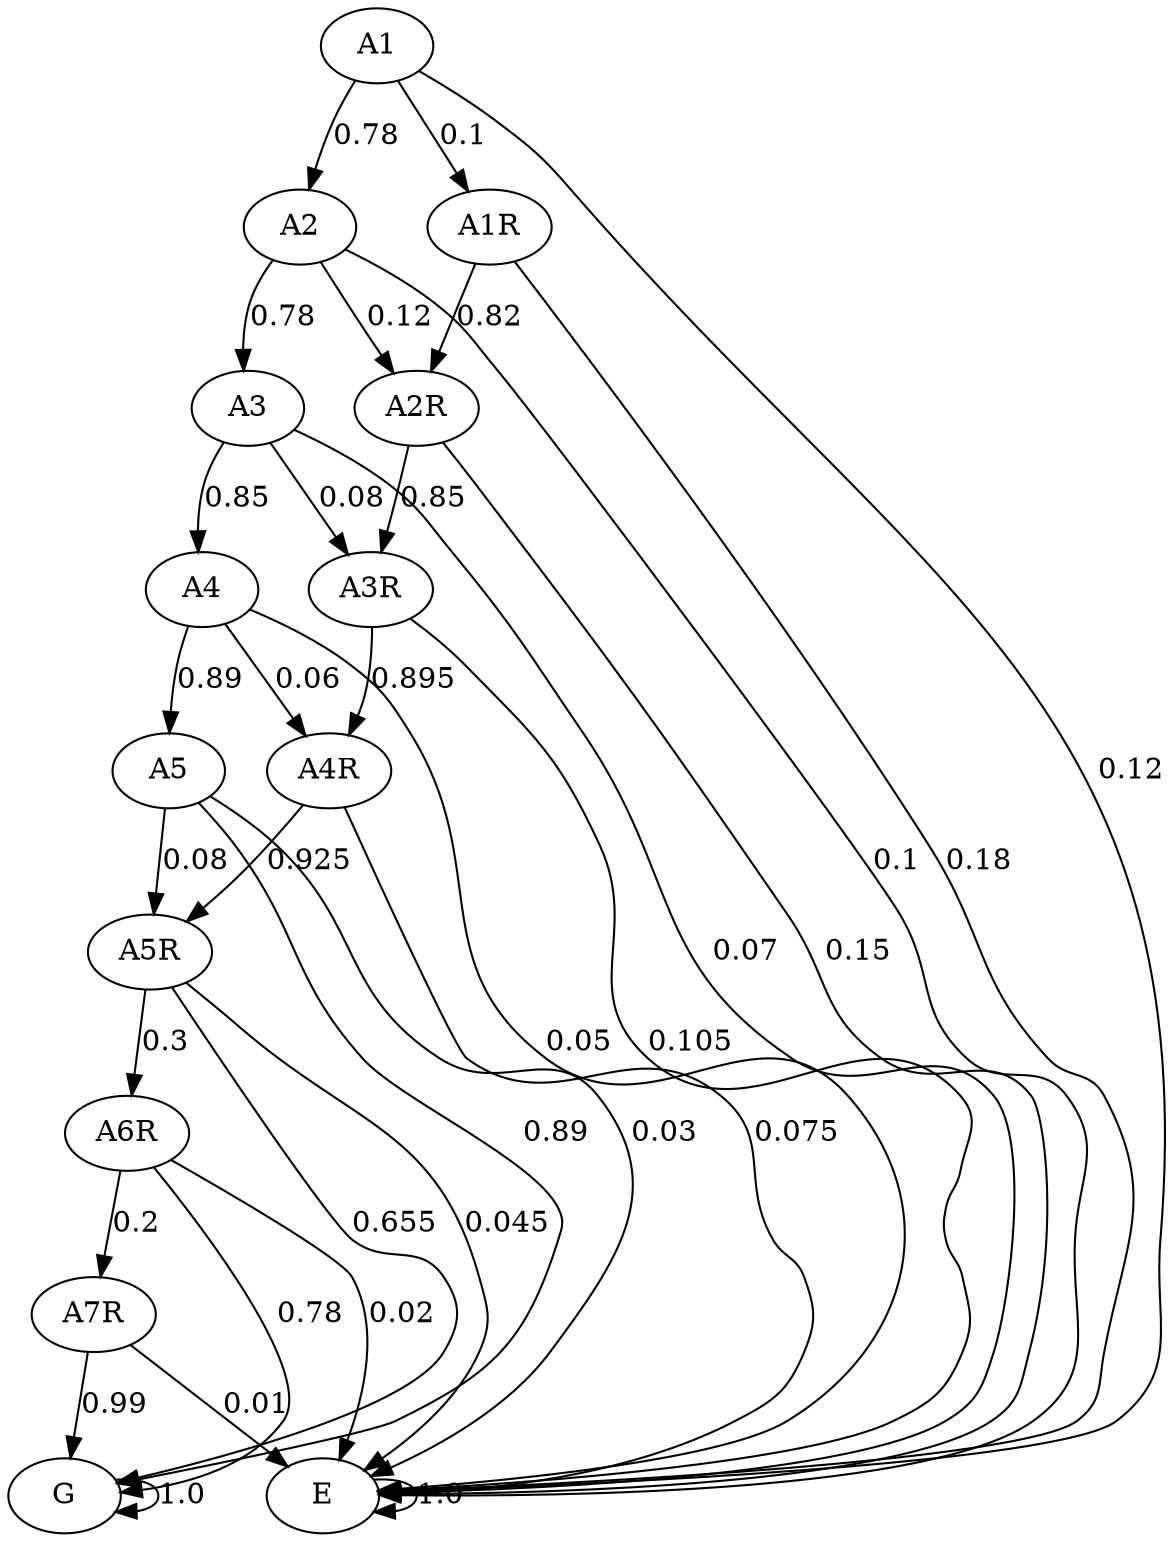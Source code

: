 digraph  {
A1;
A2;
A3;
A4;
A5;
A1R;
A2R;
A3R;
A4R;
A5R;
A6R;
A7R;
G;
E;
A1 -> A2  [key=0, label="0.78", weight="0.78"];
A1 -> A1R  [key=0, label="0.1", weight="0.1"];
A1 -> E  [key=0, label="0.12", weight="0.12"];
A2 -> A3  [key=0, label="0.78", weight="0.78"];
A2 -> A2R  [key=0, label="0.12", weight="0.12"];
A2 -> E  [key=0, label="0.1", weight="0.1"];
A3 -> A4  [key=0, label="0.85", weight="0.85"];
A3 -> A3R  [key=0, label="0.08", weight="0.08"];
A3 -> E  [key=0, label="0.07", weight="0.07"];
A4 -> A5  [key=0, label="0.89", weight="0.89"];
A4 -> A4R  [key=0, label="0.06", weight="0.06"];
A4 -> E  [key=0, label="0.05", weight="0.05"];
A5 -> A5R  [key=0, label="0.08", weight="0.08"];
A5 -> G  [key=0, label="0.89", weight="0.89"];
A5 -> E  [key=0, label="0.03", weight="0.03"];
A1R -> A2R  [key=0, label="0.82", weight="0.82"];
A1R -> E  [key=0, label="0.18", weight="0.18"];
A2R -> A3R  [key=0, label="0.85", weight="0.85"];
A2R -> E  [key=0, label="0.15", weight="0.15"];
A3R -> A4R  [key=0, label="0.895", weight="0.895"];
A3R -> E  [key=0, label="0.105", weight="0.105"];
A4R -> A5R  [key=0, label="0.925", weight="0.925"];
A4R -> E  [key=0, label="0.075", weight="0.075"];
A5R -> A6R  [key=0, label="0.3", weight="0.3"];
A5R -> G  [key=0, label="0.655", weight="0.655"];
A5R -> E  [key=0, label="0.045", weight="0.045"];
A6R -> A7R  [key=0, label="0.2", weight="0.2"];
A6R -> G  [key=0, label="0.78", weight="0.78"];
A6R -> E  [key=0, label="0.02", weight="0.02"];
A7R -> G  [key=0, label="0.99", weight="0.99"];
A7R -> E  [key=0, label="0.01", weight="0.01"];
G -> G  [key=0, label="1.0", weight="1.0"];
E -> E  [key=0, label="1.0", weight="1.0"];
}
